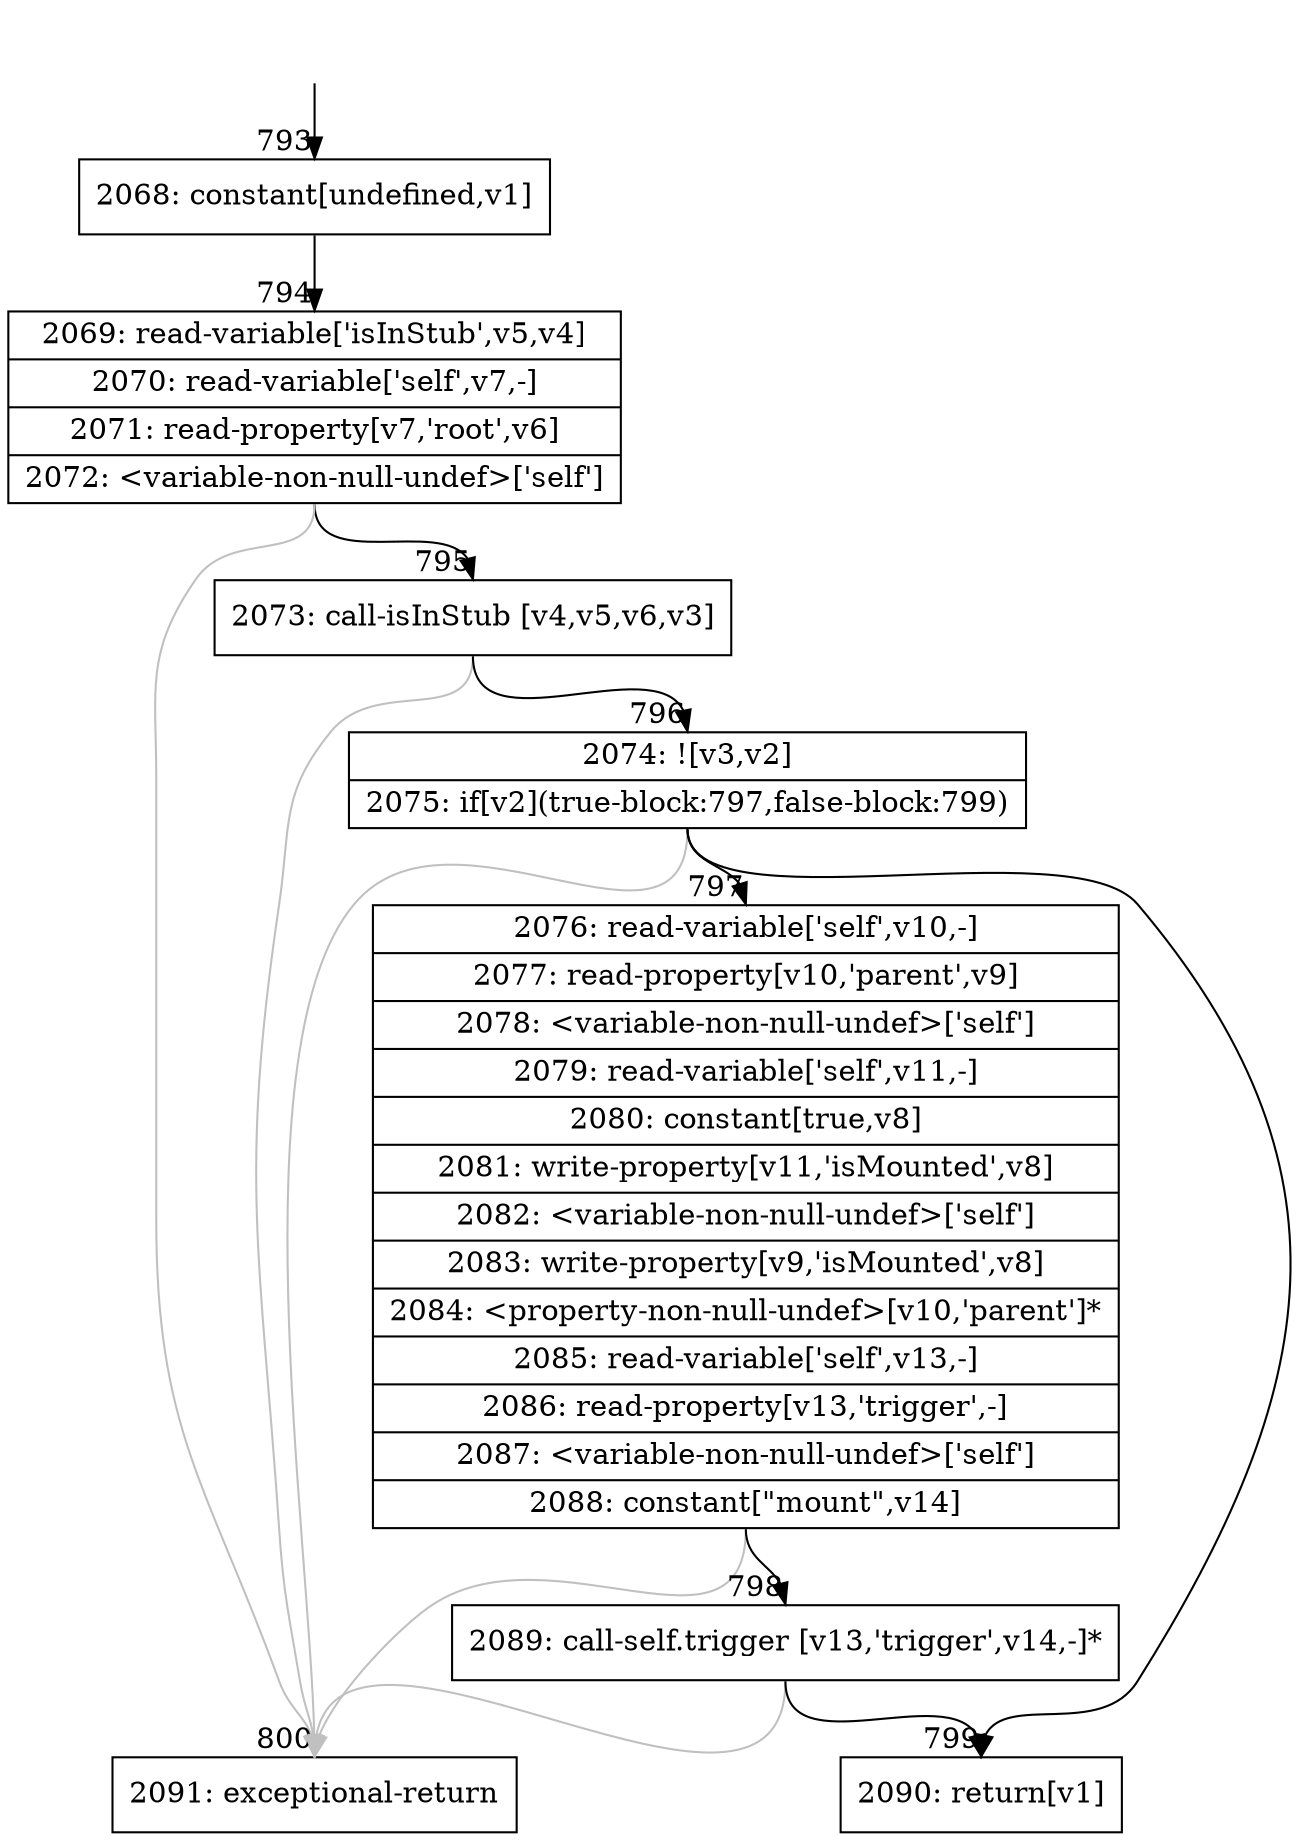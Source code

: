 digraph {
rankdir="TD"
BB_entry69[shape=none,label=""];
BB_entry69 -> BB793 [tailport=s, headport=n, headlabel="    793"]
BB793 [shape=record label="{2068: constant[undefined,v1]}" ] 
BB793 -> BB794 [tailport=s, headport=n, headlabel="      794"]
BB794 [shape=record label="{2069: read-variable['isInStub',v5,v4]|2070: read-variable['self',v7,-]|2071: read-property[v7,'root',v6]|2072: \<variable-non-null-undef\>['self']}" ] 
BB794 -> BB795 [tailport=s, headport=n, headlabel="      795"]
BB794 -> BB800 [tailport=s, headport=n, color=gray, headlabel="      800"]
BB795 [shape=record label="{2073: call-isInStub [v4,v5,v6,v3]}" ] 
BB795 -> BB796 [tailport=s, headport=n, headlabel="      796"]
BB795 -> BB800 [tailport=s, headport=n, color=gray]
BB796 [shape=record label="{2074: ![v3,v2]|2075: if[v2](true-block:797,false-block:799)}" ] 
BB796 -> BB797 [tailport=s, headport=n, headlabel="      797"]
BB796 -> BB799 [tailport=s, headport=n, headlabel="      799"]
BB796 -> BB800 [tailport=s, headport=n, color=gray]
BB797 [shape=record label="{2076: read-variable['self',v10,-]|2077: read-property[v10,'parent',v9]|2078: \<variable-non-null-undef\>['self']|2079: read-variable['self',v11,-]|2080: constant[true,v8]|2081: write-property[v11,'isMounted',v8]|2082: \<variable-non-null-undef\>['self']|2083: write-property[v9,'isMounted',v8]|2084: \<property-non-null-undef\>[v10,'parent']*|2085: read-variable['self',v13,-]|2086: read-property[v13,'trigger',-]|2087: \<variable-non-null-undef\>['self']|2088: constant[\"mount\",v14]}" ] 
BB797 -> BB798 [tailport=s, headport=n, headlabel="      798"]
BB797 -> BB800 [tailport=s, headport=n, color=gray]
BB798 [shape=record label="{2089: call-self.trigger [v13,'trigger',v14,-]*}" ] 
BB798 -> BB799 [tailport=s, headport=n]
BB798 -> BB800 [tailport=s, headport=n, color=gray]
BB799 [shape=record label="{2090: return[v1]}" ] 
BB800 [shape=record label="{2091: exceptional-return}" ] 
//#$~ 766
}
